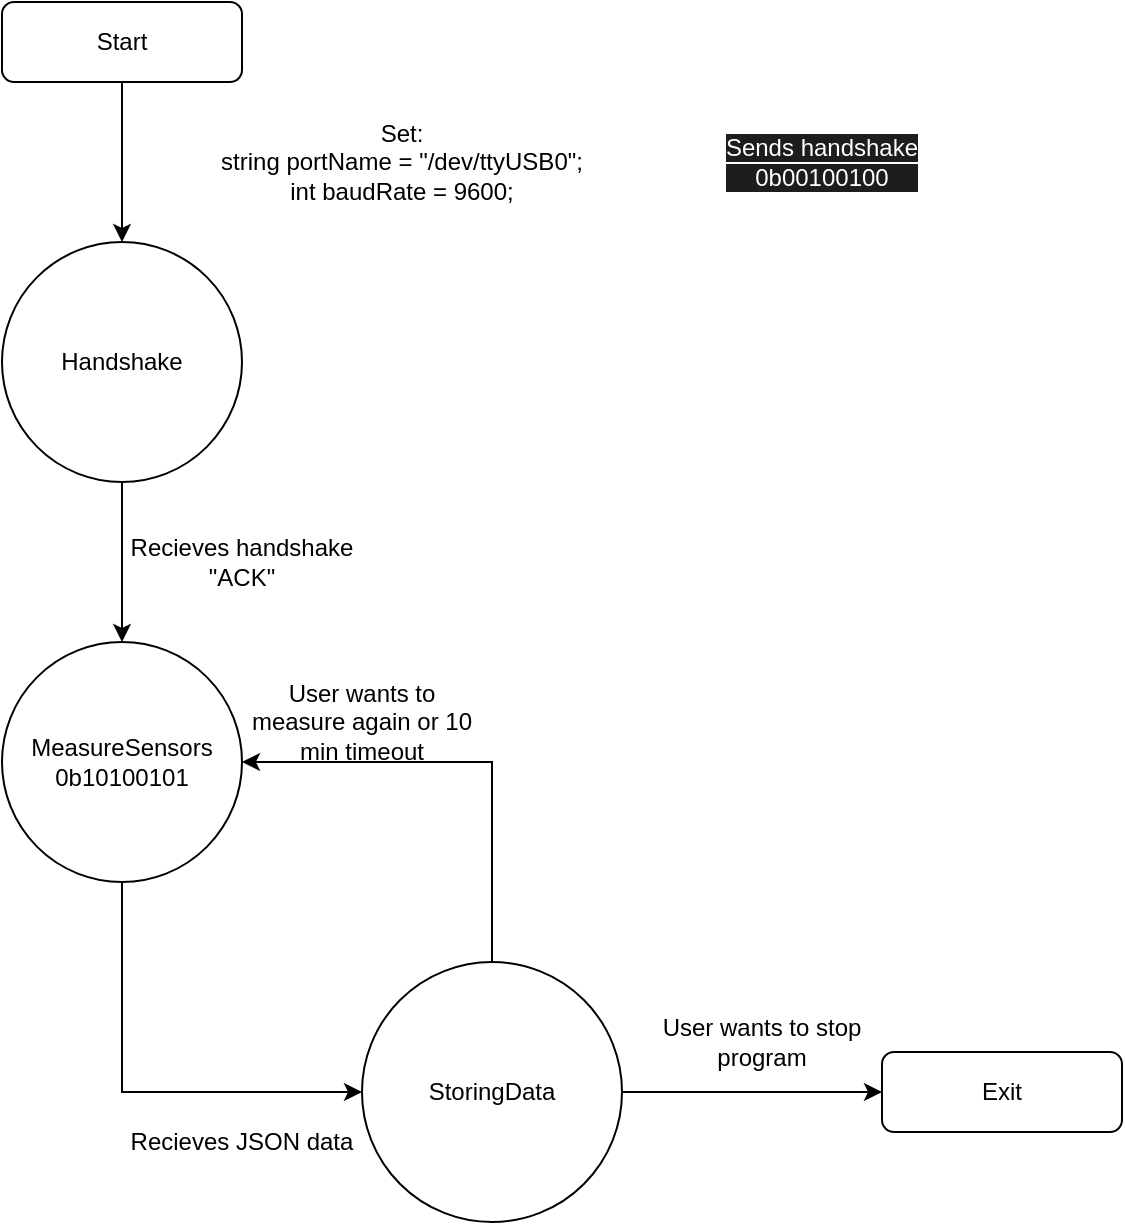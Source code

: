 <mxfile version="28.2.5">
  <diagram name="Page-1" id="6SDVNbQdIBMJnkH8utkG">
    <mxGraphModel dx="1416" dy="876" grid="1" gridSize="10" guides="1" tooltips="1" connect="1" arrows="1" fold="1" page="1" pageScale="1" pageWidth="850" pageHeight="1100" math="0" shadow="0">
      <root>
        <mxCell id="0" />
        <mxCell id="1" parent="0" />
        <mxCell id="X5cg-CfIdhXsDAu316Up-20" style="edgeStyle=orthogonalEdgeStyle;rounded=0;orthogonalLoop=1;jettySize=auto;html=1;exitX=0.5;exitY=1;exitDx=0;exitDy=0;entryX=0.5;entryY=0;entryDx=0;entryDy=0;" edge="1" parent="1" source="X5cg-CfIdhXsDAu316Up-2" target="X5cg-CfIdhXsDAu316Up-18">
          <mxGeometry relative="1" as="geometry" />
        </mxCell>
        <mxCell id="X5cg-CfIdhXsDAu316Up-2" value="Start" style="rounded=1;whiteSpace=wrap;html=1;" vertex="1" parent="1">
          <mxGeometry x="40" y="40" width="120" height="40" as="geometry" />
        </mxCell>
        <mxCell id="X5cg-CfIdhXsDAu316Up-23" style="edgeStyle=orthogonalEdgeStyle;rounded=0;orthogonalLoop=1;jettySize=auto;html=1;entryX=0.5;entryY=0;entryDx=0;entryDy=0;" edge="1" parent="1" source="X5cg-CfIdhXsDAu316Up-18" target="X5cg-CfIdhXsDAu316Up-22">
          <mxGeometry relative="1" as="geometry" />
        </mxCell>
        <mxCell id="X5cg-CfIdhXsDAu316Up-18" value="Handshake" style="ellipse;whiteSpace=wrap;html=1;aspect=fixed;" vertex="1" parent="1">
          <mxGeometry x="40" y="160" width="120" height="120" as="geometry" />
        </mxCell>
        <mxCell id="X5cg-CfIdhXsDAu316Up-19" value="Recieves handshake&lt;div&gt;&quot;ACK&quot;&lt;/div&gt;" style="text;html=1;align=center;verticalAlign=middle;whiteSpace=wrap;rounded=0;" vertex="1" parent="1">
          <mxGeometry x="100" y="300" width="120" height="40" as="geometry" />
        </mxCell>
        <mxCell id="X5cg-CfIdhXsDAu316Up-21" value="&lt;span style=&quot;color: rgb(255, 255, 255); font-family: Helvetica; font-size: 12px; font-style: normal; font-variant-ligatures: normal; font-variant-caps: normal; font-weight: 400; letter-spacing: normal; orphans: 2; text-align: center; text-indent: 0px; text-transform: none; widows: 2; word-spacing: 0px; -webkit-text-stroke-width: 0px; white-space: normal; background-color: rgb(27, 29, 30); text-decoration-thickness: initial; text-decoration-style: initial; text-decoration-color: initial; display: inline !important; float: none;&quot;&gt;Sends handshake&lt;/span&gt;&lt;div style=&quot;forced-color-adjust: none; box-shadow: none !important; color: rgb(255, 255, 255); font-family: Helvetica; font-size: 12px; font-style: normal; font-variant-ligatures: normal; font-variant-caps: normal; font-weight: 400; letter-spacing: normal; orphans: 2; text-align: center; text-indent: 0px; text-transform: none; widows: 2; word-spacing: 0px; -webkit-text-stroke-width: 0px; white-space: normal; background-color: rgb(27, 29, 30); text-decoration-thickness: initial; text-decoration-style: initial; text-decoration-color: initial;&quot;&gt;0b00100100&lt;/div&gt;" style="text;html=1;align=center;verticalAlign=middle;whiteSpace=wrap;rounded=0;" vertex="1" parent="1">
          <mxGeometry x="390" y="100" width="120" height="40" as="geometry" />
        </mxCell>
        <mxCell id="X5cg-CfIdhXsDAu316Up-25" style="edgeStyle=orthogonalEdgeStyle;rounded=0;orthogonalLoop=1;jettySize=auto;html=1;exitX=0.5;exitY=1;exitDx=0;exitDy=0;entryX=0;entryY=0.5;entryDx=0;entryDy=0;" edge="1" parent="1" source="X5cg-CfIdhXsDAu316Up-22" target="X5cg-CfIdhXsDAu316Up-24">
          <mxGeometry relative="1" as="geometry" />
        </mxCell>
        <mxCell id="X5cg-CfIdhXsDAu316Up-22" value="MeasureSensors&lt;div&gt;0b10100101&lt;/div&gt;" style="ellipse;whiteSpace=wrap;html=1;" vertex="1" parent="1">
          <mxGeometry x="40" y="360" width="120" height="120" as="geometry" />
        </mxCell>
        <mxCell id="X5cg-CfIdhXsDAu316Up-31" style="edgeStyle=orthogonalEdgeStyle;rounded=0;orthogonalLoop=1;jettySize=auto;html=1;exitX=0.5;exitY=0;exitDx=0;exitDy=0;entryX=1;entryY=0.5;entryDx=0;entryDy=0;" edge="1" parent="1" source="X5cg-CfIdhXsDAu316Up-24" target="X5cg-CfIdhXsDAu316Up-22">
          <mxGeometry relative="1" as="geometry" />
        </mxCell>
        <mxCell id="X5cg-CfIdhXsDAu316Up-33" style="edgeStyle=orthogonalEdgeStyle;rounded=0;orthogonalLoop=1;jettySize=auto;html=1;exitX=1;exitY=0.5;exitDx=0;exitDy=0;entryX=0;entryY=0.5;entryDx=0;entryDy=0;" edge="1" parent="1" source="X5cg-CfIdhXsDAu316Up-24" target="X5cg-CfIdhXsDAu316Up-32">
          <mxGeometry relative="1" as="geometry" />
        </mxCell>
        <mxCell id="X5cg-CfIdhXsDAu316Up-24" value="StoringData" style="ellipse;whiteSpace=wrap;html=1;aspect=fixed;" vertex="1" parent="1">
          <mxGeometry x="220" y="520" width="130" height="130" as="geometry" />
        </mxCell>
        <mxCell id="X5cg-CfIdhXsDAu316Up-26" value="Recieves JSON data" style="text;html=1;align=center;verticalAlign=middle;whiteSpace=wrap;rounded=0;" vertex="1" parent="1">
          <mxGeometry x="100" y="590" width="120" height="40" as="geometry" />
        </mxCell>
        <mxCell id="X5cg-CfIdhXsDAu316Up-28" value="User wants to measure again or 10 min timeout" style="text;html=1;align=center;verticalAlign=middle;whiteSpace=wrap;rounded=0;" vertex="1" parent="1">
          <mxGeometry x="160" y="380" width="120" height="40" as="geometry" />
        </mxCell>
        <mxCell id="X5cg-CfIdhXsDAu316Up-32" value="Exit" style="rounded=1;whiteSpace=wrap;html=1;" vertex="1" parent="1">
          <mxGeometry x="480" y="565" width="120" height="40" as="geometry" />
        </mxCell>
        <mxCell id="X5cg-CfIdhXsDAu316Up-34" value="User wants to stop&lt;div&gt;program&lt;/div&gt;" style="text;html=1;align=center;verticalAlign=middle;whiteSpace=wrap;rounded=0;" vertex="1" parent="1">
          <mxGeometry x="360" y="540" width="120" height="40" as="geometry" />
        </mxCell>
        <mxCell id="X5cg-CfIdhXsDAu316Up-35" value="&lt;div&gt;Set:&lt;/div&gt;string portName = &quot;/dev/ttyUSB0&quot;;&lt;div&gt;int baudRate = 9600;&lt;/div&gt;" style="text;html=1;align=center;verticalAlign=middle;whiteSpace=wrap;rounded=0;" vertex="1" parent="1">
          <mxGeometry x="100" y="90" width="280" height="60" as="geometry" />
        </mxCell>
      </root>
    </mxGraphModel>
  </diagram>
</mxfile>
